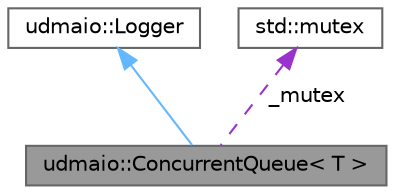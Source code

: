 digraph "udmaio::ConcurrentQueue&lt; T &gt;"
{
 // INTERACTIVE_SVG=YES
 // LATEX_PDF_SIZE
  bgcolor="transparent";
  edge [fontname=Helvetica,fontsize=10,labelfontname=Helvetica,labelfontsize=10];
  node [fontname=Helvetica,fontsize=10,shape=box,height=0.2,width=0.4];
  Node1 [label="udmaio::ConcurrentQueue\< T \>",height=0.2,width=0.4,color="gray40", fillcolor="grey60", style="filled", fontcolor="black",tooltip="Helper class to implement a blocking FIFO between threads."];
  Node2 -> Node1 [dir="back",color="steelblue1",style="solid"];
  Node2 [label="udmaio::Logger",height=0.2,width=0.4,color="gray40", fillcolor="white", style="filled",URL="$structudmaio_1_1_logger.html",tooltip=" "];
  Node3 -> Node1 [dir="back",color="darkorchid3",style="dashed",label=" _mutex" ];
  Node3 [label="std::mutex",height=0.2,width=0.4,color="gray40", fillcolor="white", style="filled",tooltip=" "];
}
